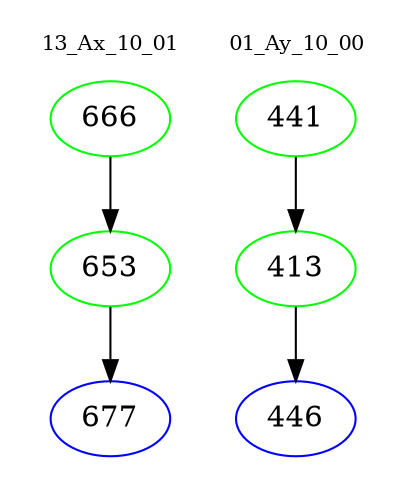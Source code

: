 digraph{
subgraph cluster_0 {
color = white
label = "13_Ax_10_01";
fontsize=10;
T0_666 [label="666", color="green"]
T0_666 -> T0_653 [color="black"]
T0_653 [label="653", color="green"]
T0_653 -> T0_677 [color="black"]
T0_677 [label="677", color="blue"]
}
subgraph cluster_1 {
color = white
label = "01_Ay_10_00";
fontsize=10;
T1_441 [label="441", color="green"]
T1_441 -> T1_413 [color="black"]
T1_413 [label="413", color="green"]
T1_413 -> T1_446 [color="black"]
T1_446 [label="446", color="blue"]
}
}
